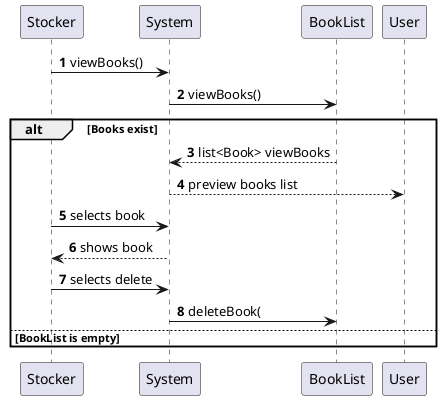 @startuml
autonumber

Stocker -> System: viewBooks()
System -> BookList: viewBooks()
alt Books exist
BookList --> System: list<Book> viewBooks
System --> User: preview books list
Stocker -> System: selects book
System --> Stocker: shows book
Stocker -> System: selects delete
System -> BookList: deleteBook(

else BookList is empty

end

@enduml
